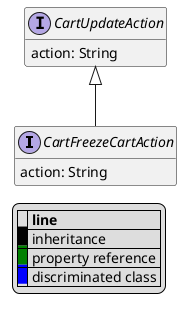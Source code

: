 @startuml

hide empty fields
hide empty methods
legend
|= |= line |
|<back:black>   </back>| inheritance |
|<back:green>   </back>| property reference |
|<back:blue>   </back>| discriminated class |
endlegend
interface CartFreezeCartAction [[CartFreezeCartAction.svg]] extends CartUpdateAction {
    action: String
}
interface CartUpdateAction [[CartUpdateAction.svg]]  {
    action: String
}





@enduml
